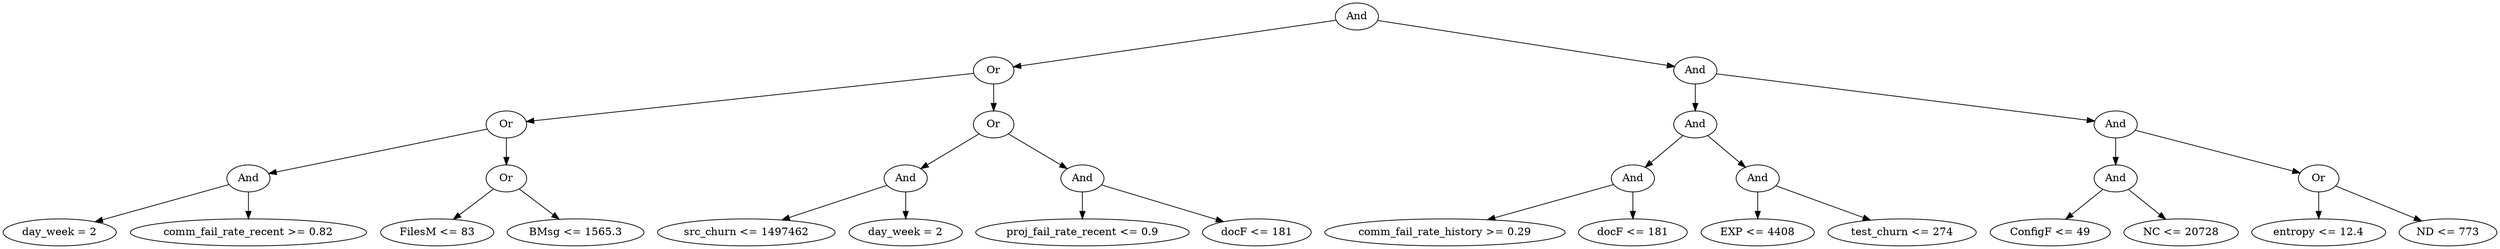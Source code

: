 digraph G {
	graph [bb="0,0,2710.7,324",
		dpi=78
	];
	node [label="\N"];
	1	 [height=0.5,
		label=And,
		pos="1455.7,306",
		width=0.75];
	2	 [height=0.5,
		label=Or,
		pos="1073.7,234",
		width=0.75];
	1 -> 2	 [pos="e,1099.5,239.73 1430.1,300.3 1363.7,288.13 1186.2,255.6 1109.6,241.58"];
	3	 [height=0.5,
		label=And,
		pos="1838.7,234",
		width=0.75];
	1 -> 3	 [pos="e,1812.9,239.73 1481.5,300.3 1548,288.13 1726,255.6 1802.8,241.58"];
	4	 [height=0.5,
		label=Or,
		pos="545.74,162",
		width=0.75];
	2 -> 4	 [pos="e,572.09,166.49 1047.6,229.53 960.74,218.02 682.18,181.09 582.03,167.81"];
	5	 [height=0.5,
		label=Or,
		pos="1073.7,162",
		width=0.75];
	2 -> 5	 [pos="e,1073.7,180.1 1073.7,215.7 1073.7,207.98 1073.7,198.71 1073.7,190.11"];
	8	 [height=0.5,
		label=And,
		pos="266.74,90",
		width=0.75];
	4 -> 8	 [pos="e,291.85,97.299 520.99,154.79 471.27,142.31 359.16,114.19 301.88,99.815"];
	9	 [height=0.5,
		label=Or,
		pos="545.74,90",
		width=0.75];
	4 -> 9	 [pos="e,545.74,108.1 545.74,143.7 545.74,135.98 545.74,126.71 545.74,118.11"];
	16	 [height=0.5,
		label="day_week = 2",
		pos="61.745,18",
		width=1.7151];
	8 -> 16	 [pos="e,100.32,32.172 243.23,80.97 210.84,69.909 151.74,49.729 109.79,35.405"];
	17	 [height=0.5,
		label="comm_fail_rate_recent >= 0.82",
		pos="266.74,18",
		width=3.4844];
	8 -> 17	 [pos="e,266.74,36.104 266.74,71.697 266.74,63.983 266.74,54.712 266.74,46.112"];
	18	 [height=0.5,
		label="FilesM <= 83",
		pos="469.74,18",
		width=1.661];
	9 -> 18	 [pos="e,487.5,35.354 530.36,74.834 520.19,65.462 506.61,52.955 494.88,42.155"];
	19	 [height=0.5,
		label="BMsg <= 1565.3",
		pos="620.74,18",
		width=2.022];
	9 -> 19	 [pos="e,602.95,35.606 560.92,74.834 570.8,65.616 583.92,53.366 595.36,42.689"];
	10	 [height=0.5,
		label=And,
		pos="977.74,90",
		width=0.75];
	5 -> 10	 [pos="e,995.24,103.76 1056.1,148.16 1041.4,137.41 1020.1,121.91 1003.5,109.76"];
	11	 [height=0.5,
		label=And,
		pos="1169.7,90",
		width=0.75];
	5 -> 11	 [pos="e,1152.2,103.76 1091.4,148.16 1106.1,137.41 1127.4,121.91 1144,109.76"];
	20	 [height=0.5,
		label="src_churn <= 1497462",
		pos="804.74,18",
		width=2.5998];
	10 -> 20	 [pos="e,842.91,34.442 955.13,79.849 929.2,69.359 885.98,51.87 852.51,38.326"];
	21	 [height=0.5,
		label="day_week = 2",
		pos="977.74,18",
		width=1.7151];
	10 -> 21	 [pos="e,977.74,36.104 977.74,71.697 977.74,63.983 977.74,54.712 977.74,46.112"];
	22	 [height=0.5,
		label="proj_fail_rate_recent <= 0.9",
		pos="1169.7,18",
		width=3.1233];
	11 -> 22	 [pos="e,1169.7,36.104 1169.7,71.697 1169.7,63.983 1169.7,54.712 1169.7,46.112"];
	23	 [height=0.5,
		label="docF <= 181",
		pos="1359.7,18",
		width=1.6429];
	11 -> 23	 [pos="e,1323.6,32.326 1193,80.417 1223,69.391 1275.6,50.003 1313.7,35.955"];
	6	 [height=0.5,
		label=And,
		pos="1838.7,162",
		width=0.75];
	3 -> 6	 [pos="e,1838.7,180.1 1838.7,215.7 1838.7,207.98 1838.7,198.71 1838.7,190.11"];
	7	 [height=0.5,
		label=And,
		pos="2296.7,162",
		width=0.75];
	3 -> 7	 [pos="e,2270.6,167 1865,228.99 1942.7,217.11 2171.6,182.13 2260.7,168.51"];
	12	 [height=0.5,
		label=And,
		pos="1769.7,90",
		width=0.75];
	6 -> 12	 [pos="e,1784,105.49 1824.4,146.5 1814.8,136.73 1802,123.69 1791.1,112.7"];
	13	 [height=0.5,
		label=And,
		pos="1907.7,90",
		width=0.75];
	6 -> 13	 [pos="e,1893.5,105.49 1853,146.5 1862.7,136.73 1875.5,123.69 1886.4,112.7"];
	24	 [height=0.5,
		label="comm_fail_rate_history >= 0.29",
		pos="1564.7,18",
		width=3.5566];
	12 -> 24	 [pos="e,1611.2,34.851 1746.2,80.97 1715.9,70.597 1662,52.205 1620.8,38.143"];
	25	 [height=0.5,
		label="docF <= 181",
		pos="1769.7,18",
		width=1.6429];
	12 -> 25	 [pos="e,1769.7,36.104 1769.7,71.697 1769.7,63.983 1769.7,54.712 1769.7,46.112"];
	26	 [height=0.5,
		label="EXP <= 4408",
		pos="1907.7,18",
		width=1.6971];
	13 -> 26	 [pos="e,1907.7,36.104 1907.7,71.697 1907.7,63.983 1907.7,54.712 1907.7,46.112"];
	27	 [height=0.5,
		label="test_churn <= 274",
		pos="2063.7,18",
		width=2.1484];
	13 -> 27	 [pos="e,2029.6,34.302 1929.4,79.267 1952.9,68.758 1990.8,51.743 2020.4,38.468"];
	14	 [height=0.5,
		label=And,
		pos="2296.7,90",
		width=0.75];
	7 -> 14	 [pos="e,2296.7,108.1 2296.7,143.7 2296.7,135.98 2296.7,126.71 2296.7,118.11"];
	15	 [height=0.5,
		label=Or,
		pos="2518.7,90",
		width=0.75];
	7 -> 15	 [pos="e,2494.9,98.509 2320.9,153.38 2360.7,140.82 2440.1,115.79 2485.3,101.54"];
	28	 [height=0.5,
		label="ConfigF <= 49",
		pos="2224.7,18",
		width=1.8234];
	14 -> 28	 [pos="e,2241.8,35.606 2282.2,74.834 2272.7,65.616 2260.1,53.366 2249.1,42.689"];
	29	 [height=0.5,
		label="NC <= 20728",
		pos="2369.7,18",
		width=1.6971];
	14 -> 29	 [pos="e,2352.7,35.354 2311.5,74.834 2321.2,65.551 2334.1,53.193 2345.3,42.464"];
	30	 [height=0.5,
		label="entropy <= 12.4",
		pos="2518.7,18",
		width=1.9318];
	15 -> 30	 [pos="e,2518.7,36.104 2518.7,71.697 2518.7,63.983 2518.7,54.712 2518.7,46.112"];
	31	 [height=0.5,
		label="ND <= 773",
		pos="2658.7,18",
		width=1.4443];
	15 -> 31	 [pos="e,2630.4,33.191 2539.7,78.52 2561.2,67.786 2595,50.869 2621.1,37.809"];
}
